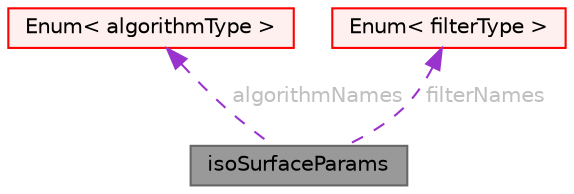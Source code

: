 digraph "isoSurfaceParams"
{
 // LATEX_PDF_SIZE
  bgcolor="transparent";
  edge [fontname=Helvetica,fontsize=10,labelfontname=Helvetica,labelfontsize=10];
  node [fontname=Helvetica,fontsize=10,shape=box,height=0.2,width=0.4];
  Node1 [id="Node000001",label="isoSurfaceParams",height=0.2,width=0.4,color="gray40", fillcolor="grey60", style="filled", fontcolor="black",tooltip="Preferences for controlling iso-surface algorithms."];
  Node2 -> Node1 [id="edge1_Node000001_Node000002",dir="back",color="darkorchid3",style="dashed",tooltip=" ",label=" algorithmNames",fontcolor="grey" ];
  Node2 [id="Node000002",label="Enum\< algorithmType \>",height=0.2,width=0.4,color="red", fillcolor="#FFF0F0", style="filled",URL="$classFoam_1_1Enum.html",tooltip=" "];
  Node4 -> Node1 [id="edge2_Node000001_Node000004",dir="back",color="darkorchid3",style="dashed",tooltip=" ",label=" filterNames",fontcolor="grey" ];
  Node4 [id="Node000004",label="Enum\< filterType \>",height=0.2,width=0.4,color="red", fillcolor="#FFF0F0", style="filled",URL="$classFoam_1_1Enum.html",tooltip=" "];
}
